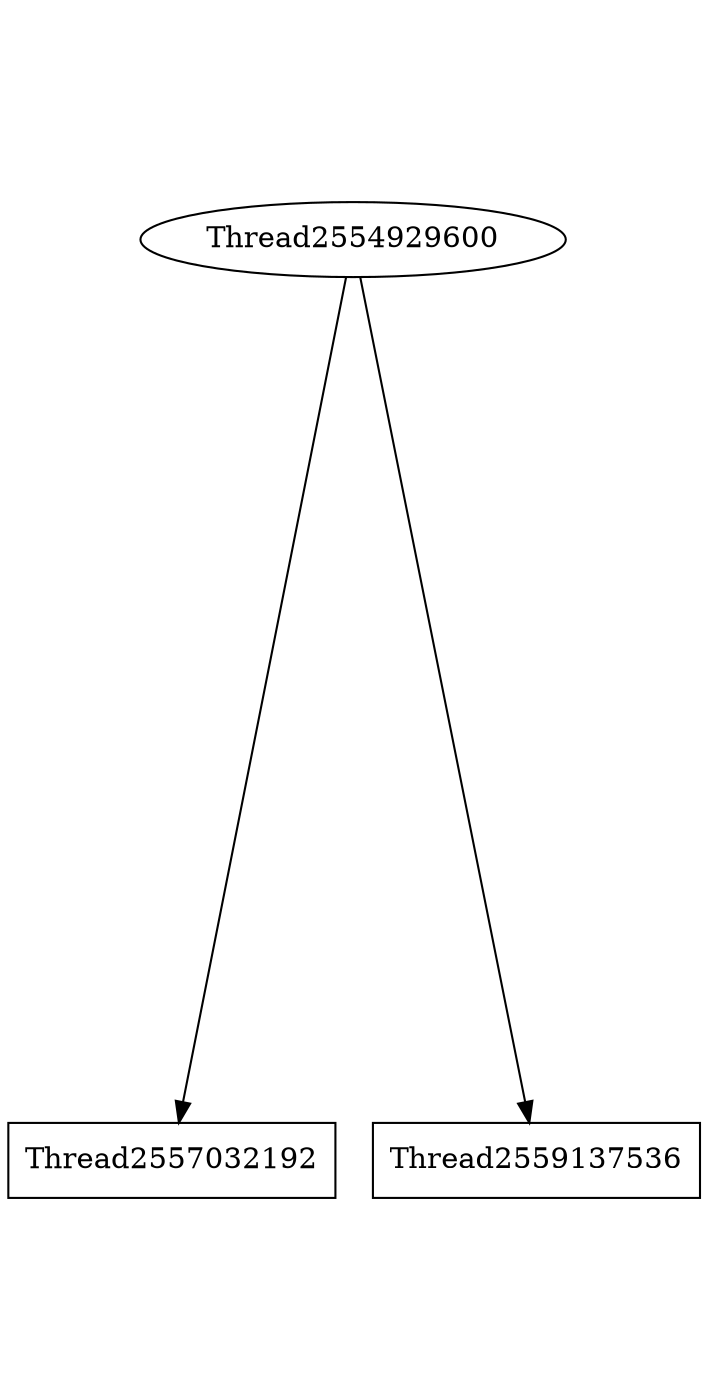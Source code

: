 digraph G {
graph[center=true, ratio=2];
Thread2554929600 -> Thread2557032192 [arrowhead=normal];
Thread2554929600 -> Thread2559137536 [arrowhead=normal];
Thread2557032192 [shape=box,color=black];
Thread2559137536 [shape=box,color=black];
}